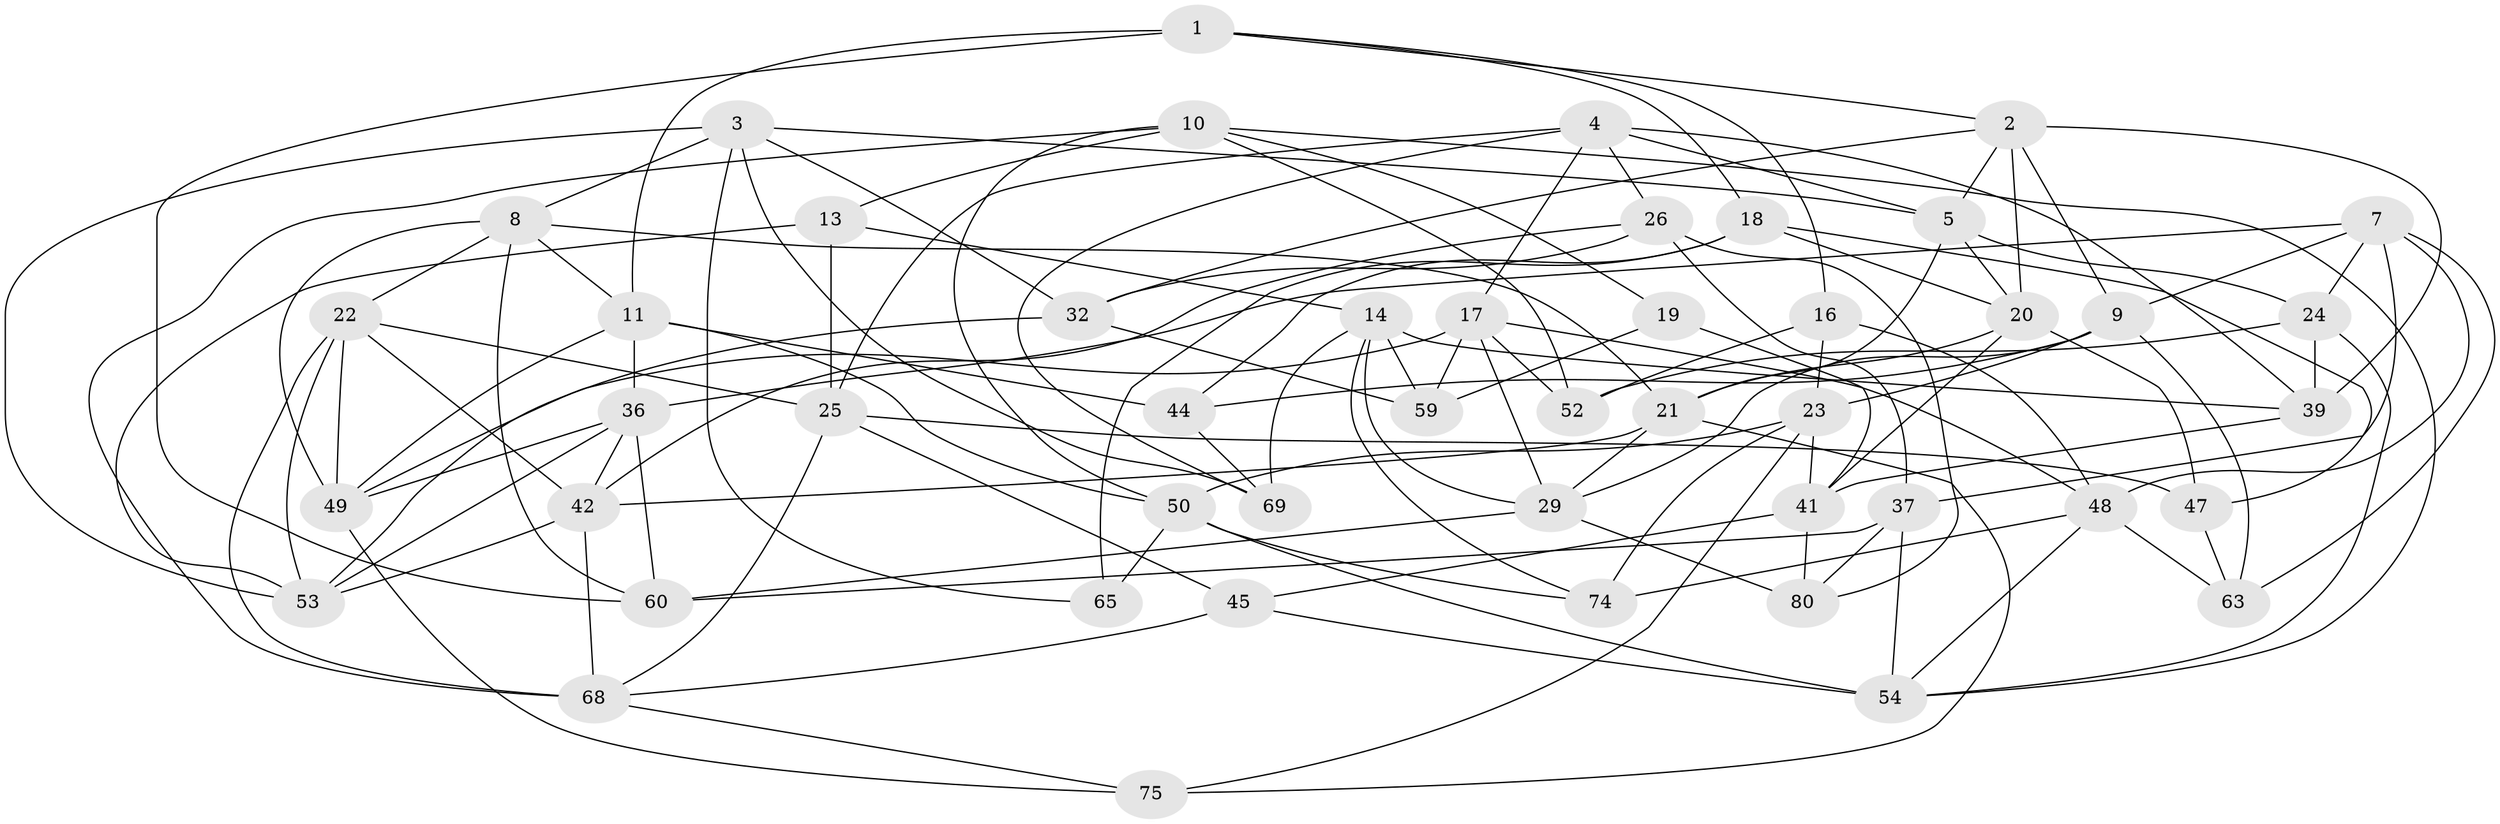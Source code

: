 // Generated by graph-tools (version 1.1) at 2025/24/03/03/25 07:24:26]
// undirected, 48 vertices, 125 edges
graph export_dot {
graph [start="1"]
  node [color=gray90,style=filled];
  1 [super="+77"];
  2 [super="+6"];
  3 [super="+61"];
  4 [super="+28"];
  5 [super="+55"];
  7 [super="+12"];
  8 [super="+15"];
  9 [super="+27"];
  10 [super="+30"];
  11 [super="+58"];
  13;
  14 [super="+35"];
  16;
  17 [super="+67"];
  18 [super="+43"];
  19;
  20 [super="+66"];
  21 [super="+34"];
  22 [super="+40"];
  23 [super="+73"];
  24 [super="+31"];
  25 [super="+33"];
  26 [super="+81"];
  29 [super="+46"];
  32 [super="+57"];
  36 [super="+82"];
  37 [super="+38"];
  39 [super="+62"];
  41 [super="+72"];
  42 [super="+51"];
  44;
  45;
  47;
  48 [super="+56"];
  49 [super="+71"];
  50 [super="+70"];
  52;
  53 [super="+76"];
  54 [super="+79"];
  59 [super="+83"];
  60 [super="+64"];
  63;
  65;
  68 [super="+78"];
  69;
  74;
  75;
  80;
  1 -- 2;
  1 -- 60 [weight=2];
  1 -- 11;
  1 -- 16;
  1 -- 18;
  2 -- 9;
  2 -- 5;
  2 -- 32;
  2 -- 20;
  2 -- 39;
  3 -- 65;
  3 -- 53;
  3 -- 8;
  3 -- 32;
  3 -- 69;
  3 -- 5;
  4 -- 39;
  4 -- 5;
  4 -- 25;
  4 -- 69;
  4 -- 26;
  4 -- 17;
  5 -- 20;
  5 -- 24;
  5 -- 21;
  7 -- 36;
  7 -- 63;
  7 -- 9;
  7 -- 48;
  7 -- 24;
  7 -- 37;
  8 -- 21;
  8 -- 11;
  8 -- 49;
  8 -- 60;
  8 -- 22;
  9 -- 44;
  9 -- 23;
  9 -- 63;
  9 -- 29;
  10 -- 13;
  10 -- 50;
  10 -- 68;
  10 -- 19;
  10 -- 52;
  10 -- 54;
  11 -- 49;
  11 -- 44;
  11 -- 36;
  11 -- 50;
  13 -- 14;
  13 -- 25;
  13 -- 53;
  14 -- 74;
  14 -- 59;
  14 -- 69;
  14 -- 29;
  14 -- 39;
  16 -- 23;
  16 -- 48;
  16 -- 52;
  17 -- 52;
  17 -- 59;
  17 -- 48;
  17 -- 29;
  17 -- 49;
  18 -- 47;
  18 -- 65 [weight=2];
  18 -- 20;
  18 -- 44;
  19 -- 59 [weight=2];
  19 -- 41;
  20 -- 41;
  20 -- 21;
  20 -- 47;
  21 -- 75;
  21 -- 29;
  21 -- 42;
  22 -- 68;
  22 -- 42;
  22 -- 49;
  22 -- 25;
  22 -- 53;
  23 -- 75;
  23 -- 41;
  23 -- 50;
  23 -- 74;
  24 -- 54;
  24 -- 52;
  24 -- 39 [weight=2];
  25 -- 45;
  25 -- 68;
  25 -- 47;
  26 -- 80;
  26 -- 37 [weight=2];
  26 -- 42;
  26 -- 32;
  29 -- 80;
  29 -- 60;
  32 -- 59 [weight=2];
  32 -- 53;
  36 -- 42;
  36 -- 49;
  36 -- 60;
  36 -- 53;
  37 -- 54;
  37 -- 80;
  37 -- 60;
  39 -- 41;
  41 -- 45;
  41 -- 80;
  42 -- 68;
  42 -- 53;
  44 -- 69;
  45 -- 54;
  45 -- 68;
  47 -- 63;
  48 -- 63;
  48 -- 74;
  48 -- 54;
  49 -- 75;
  50 -- 65;
  50 -- 74;
  50 -- 54;
  68 -- 75;
}
